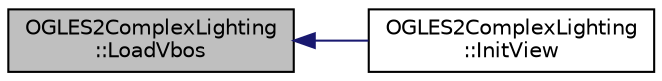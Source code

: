 digraph "OGLES2ComplexLighting::LoadVbos"
{
  edge [fontname="Helvetica",fontsize="10",labelfontname="Helvetica",labelfontsize="10"];
  node [fontname="Helvetica",fontsize="10",shape=record];
  rankdir="LR";
  Node1 [label="OGLES2ComplexLighting\l::LoadVbos",height=0.2,width=0.4,color="black", fillcolor="grey75", style="filled", fontcolor="black"];
  Node1 -> Node2 [dir="back",color="midnightblue",fontsize="10",style="solid",fontname="Helvetica"];
  Node2 [label="OGLES2ComplexLighting\l::InitView",height=0.2,width=0.4,color="black", fillcolor="white", style="filled",URL="$class_o_g_l_e_s2_complex_lighting.html#a54ec27f464c3e2327f21ba8bdfae116c"];
}

